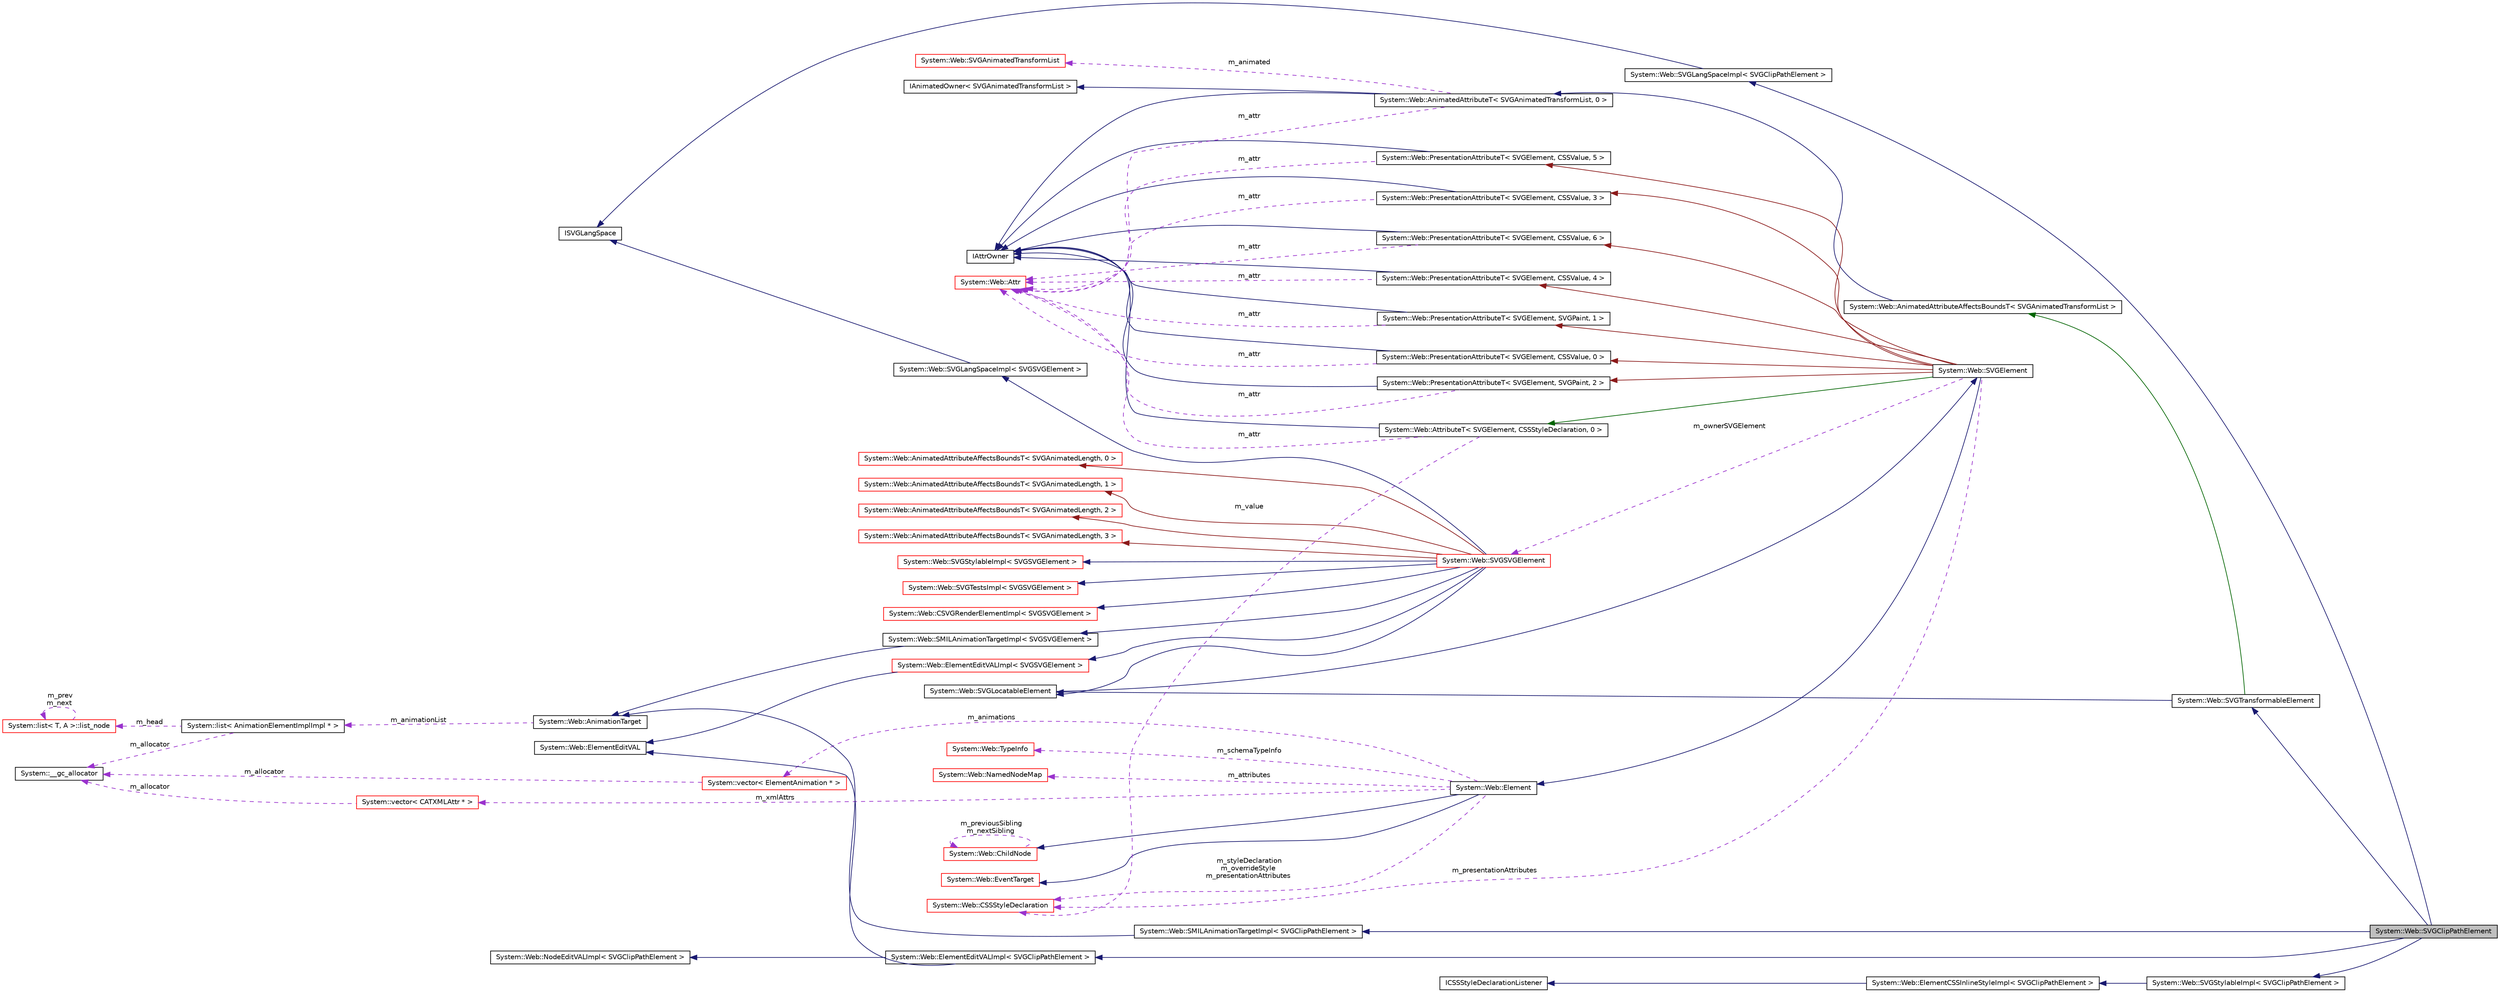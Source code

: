 digraph G
{
  edge [fontname="Helvetica",fontsize="10",labelfontname="Helvetica",labelfontsize="10"];
  node [fontname="Helvetica",fontsize="10",shape=record];
  rankdir="LR";
  Node1 [label="System::Web::SVGClipPathElement",height=0.2,width=0.4,color="black", fillcolor="grey75", style="filled" fontcolor="black"];
  Node2 -> Node1 [dir="back",color="midnightblue",fontsize="10",style="solid",fontname="Helvetica"];
  Node2 [label="System::Web::SVGTransformableElement",height=0.2,width=0.4,color="black", fillcolor="white", style="filled",URL="$class_system_1_1_web_1_1_s_v_g_transformable_element.html"];
  Node3 -> Node2 [dir="back",color="midnightblue",fontsize="10",style="solid",fontname="Helvetica"];
  Node3 [label="System::Web::SVGLocatableElement",height=0.2,width=0.4,color="black", fillcolor="white", style="filled",URL="$class_system_1_1_web_1_1_s_v_g_locatable_element.html"];
  Node4 -> Node3 [dir="back",color="midnightblue",fontsize="10",style="solid",fontname="Helvetica"];
  Node4 [label="System::Web::SVGElement",height=0.2,width=0.4,color="black", fillcolor="white", style="filled",URL="$class_system_1_1_web_1_1_s_v_g_element.html"];
  Node5 -> Node4 [dir="back",color="midnightblue",fontsize="10",style="solid",fontname="Helvetica"];
  Node5 [label="System::Web::Element",height=0.2,width=0.4,color="black", fillcolor="white", style="filled",URL="$class_system_1_1_web_1_1_element.html"];
  Node6 -> Node5 [dir="back",color="midnightblue",fontsize="10",style="solid",fontname="Helvetica"];
  Node6 [label="System::Web::ChildNode",height=0.2,width=0.4,color="red", fillcolor="white", style="filled",URL="$class_system_1_1_web_1_1_child_node.html"];
  Node6 -> Node6 [dir="back",color="darkorchid3",fontsize="10",style="dashed",label=" m_previousSibling\nm_nextSibling" ,fontname="Helvetica"];
  Node7 -> Node5 [dir="back",color="midnightblue",fontsize="10",style="solid",fontname="Helvetica"];
  Node7 [label="System::Web::EventTarget",height=0.2,width=0.4,color="red", fillcolor="white", style="filled",URL="$class_system_1_1_web_1_1_event_target.html"];
  Node8 -> Node5 [dir="back",color="darkorchid3",fontsize="10",style="dashed",label=" m_xmlAttrs" ,fontname="Helvetica"];
  Node8 [label="System::vector\< CATXMLAttr * \>",height=0.2,width=0.4,color="red", fillcolor="white", style="filled",URL="$class_system_1_1vector.html"];
  Node9 -> Node8 [dir="back",color="darkorchid3",fontsize="10",style="dashed",label=" m_allocator" ,fontname="Helvetica"];
  Node9 [label="System::__gc_allocator",height=0.2,width=0.4,color="black", fillcolor="white", style="filled",URL="$class_system_1_1____gc__allocator.html"];
  Node10 -> Node5 [dir="back",color="darkorchid3",fontsize="10",style="dashed",label=" m_attributes" ,fontname="Helvetica"];
  Node10 [label="System::Web::NamedNodeMap",height=0.2,width=0.4,color="red", fillcolor="white", style="filled",URL="$class_system_1_1_web_1_1_named_node_map.html"];
  Node11 -> Node5 [dir="back",color="darkorchid3",fontsize="10",style="dashed",label=" m_schemaTypeInfo" ,fontname="Helvetica"];
  Node11 [label="System::Web::TypeInfo",height=0.2,width=0.4,color="red", fillcolor="white", style="filled",URL="$class_system_1_1_web_1_1_type_info.html"];
  Node12 -> Node5 [dir="back",color="darkorchid3",fontsize="10",style="dashed",label=" m_styleDeclaration\nm_overrideStyle\nm_presentationAttributes" ,fontname="Helvetica"];
  Node12 [label="System::Web::CSSStyleDeclaration",height=0.2,width=0.4,color="red", fillcolor="white", style="filled",URL="$class_system_1_1_web_1_1_c_s_s_style_declaration.html"];
  Node13 -> Node5 [dir="back",color="darkorchid3",fontsize="10",style="dashed",label=" m_animations" ,fontname="Helvetica"];
  Node13 [label="System::vector\< ElementAnimation * \>",height=0.2,width=0.4,color="red", fillcolor="white", style="filled",URL="$class_system_1_1vector.html"];
  Node9 -> Node13 [dir="back",color="darkorchid3",fontsize="10",style="dashed",label=" m_allocator" ,fontname="Helvetica"];
  Node14 -> Node4 [dir="back",color="darkgreen",fontsize="10",style="solid",fontname="Helvetica"];
  Node14 [label="System::Web::AttributeT\< SVGElement, CSSStyleDeclaration, 0 \>",height=0.2,width=0.4,color="black", fillcolor="white", style="filled",URL="$class_system_1_1_web_1_1_attribute_t.html"];
  Node15 -> Node14 [dir="back",color="midnightblue",fontsize="10",style="solid",fontname="Helvetica"];
  Node15 [label="IAttrOwner",height=0.2,width=0.4,color="black", fillcolor="white", style="filled",URL="$class_i_attr_owner.html"];
  Node16 -> Node14 [dir="back",color="darkorchid3",fontsize="10",style="dashed",label=" m_attr" ,fontname="Helvetica"];
  Node16 [label="System::Web::Attr",height=0.2,width=0.4,color="red", fillcolor="white", style="filled",URL="$class_system_1_1_web_1_1_attr.html"];
  Node12 -> Node14 [dir="back",color="darkorchid3",fontsize="10",style="dashed",label=" m_value" ,fontname="Helvetica"];
  Node17 -> Node4 [dir="back",color="firebrick4",fontsize="10",style="solid",fontname="Helvetica"];
  Node17 [label="System::Web::PresentationAttributeT\< SVGElement, CSSValue, 0 \>",height=0.2,width=0.4,color="black", fillcolor="white", style="filled",URL="$class_system_1_1_web_1_1_presentation_attribute_t.html"];
  Node15 -> Node17 [dir="back",color="midnightblue",fontsize="10",style="solid",fontname="Helvetica"];
  Node16 -> Node17 [dir="back",color="darkorchid3",fontsize="10",style="dashed",label=" m_attr" ,fontname="Helvetica"];
  Node18 -> Node4 [dir="back",color="firebrick4",fontsize="10",style="solid",fontname="Helvetica"];
  Node18 [label="System::Web::PresentationAttributeT\< SVGElement, SVGPaint, 1 \>",height=0.2,width=0.4,color="black", fillcolor="white", style="filled",URL="$class_system_1_1_web_1_1_presentation_attribute_t.html"];
  Node15 -> Node18 [dir="back",color="midnightblue",fontsize="10",style="solid",fontname="Helvetica"];
  Node16 -> Node18 [dir="back",color="darkorchid3",fontsize="10",style="dashed",label=" m_attr" ,fontname="Helvetica"];
  Node19 -> Node4 [dir="back",color="firebrick4",fontsize="10",style="solid",fontname="Helvetica"];
  Node19 [label="System::Web::PresentationAttributeT\< SVGElement, SVGPaint, 2 \>",height=0.2,width=0.4,color="black", fillcolor="white", style="filled",URL="$class_system_1_1_web_1_1_presentation_attribute_t.html"];
  Node15 -> Node19 [dir="back",color="midnightblue",fontsize="10",style="solid",fontname="Helvetica"];
  Node16 -> Node19 [dir="back",color="darkorchid3",fontsize="10",style="dashed",label=" m_attr" ,fontname="Helvetica"];
  Node20 -> Node4 [dir="back",color="firebrick4",fontsize="10",style="solid",fontname="Helvetica"];
  Node20 [label="System::Web::PresentationAttributeT\< SVGElement, CSSValue, 3 \>",height=0.2,width=0.4,color="black", fillcolor="white", style="filled",URL="$class_system_1_1_web_1_1_presentation_attribute_t.html"];
  Node15 -> Node20 [dir="back",color="midnightblue",fontsize="10",style="solid",fontname="Helvetica"];
  Node16 -> Node20 [dir="back",color="darkorchid3",fontsize="10",style="dashed",label=" m_attr" ,fontname="Helvetica"];
  Node21 -> Node4 [dir="back",color="firebrick4",fontsize="10",style="solid",fontname="Helvetica"];
  Node21 [label="System::Web::PresentationAttributeT\< SVGElement, CSSValue, 4 \>",height=0.2,width=0.4,color="black", fillcolor="white", style="filled",URL="$class_system_1_1_web_1_1_presentation_attribute_t.html"];
  Node15 -> Node21 [dir="back",color="midnightblue",fontsize="10",style="solid",fontname="Helvetica"];
  Node16 -> Node21 [dir="back",color="darkorchid3",fontsize="10",style="dashed",label=" m_attr" ,fontname="Helvetica"];
  Node22 -> Node4 [dir="back",color="firebrick4",fontsize="10",style="solid",fontname="Helvetica"];
  Node22 [label="System::Web::PresentationAttributeT\< SVGElement, CSSValue, 5 \>",height=0.2,width=0.4,color="black", fillcolor="white", style="filled",URL="$class_system_1_1_web_1_1_presentation_attribute_t.html"];
  Node15 -> Node22 [dir="back",color="midnightblue",fontsize="10",style="solid",fontname="Helvetica"];
  Node16 -> Node22 [dir="back",color="darkorchid3",fontsize="10",style="dashed",label=" m_attr" ,fontname="Helvetica"];
  Node23 -> Node4 [dir="back",color="firebrick4",fontsize="10",style="solid",fontname="Helvetica"];
  Node23 [label="System::Web::PresentationAttributeT\< SVGElement, CSSValue, 6 \>",height=0.2,width=0.4,color="black", fillcolor="white", style="filled",URL="$class_system_1_1_web_1_1_presentation_attribute_t.html"];
  Node15 -> Node23 [dir="back",color="midnightblue",fontsize="10",style="solid",fontname="Helvetica"];
  Node16 -> Node23 [dir="back",color="darkorchid3",fontsize="10",style="dashed",label=" m_attr" ,fontname="Helvetica"];
  Node24 -> Node4 [dir="back",color="darkorchid3",fontsize="10",style="dashed",label=" m_ownerSVGElement" ,fontname="Helvetica"];
  Node24 [label="System::Web::SVGSVGElement",height=0.2,width=0.4,color="red", fillcolor="white", style="filled",URL="$class_system_1_1_web_1_1_s_v_g_s_v_g_element.html"];
  Node3 -> Node24 [dir="back",color="midnightblue",fontsize="10",style="solid",fontname="Helvetica"];
  Node25 -> Node24 [dir="back",color="midnightblue",fontsize="10",style="solid",fontname="Helvetica"];
  Node25 [label="System::Web::SVGStylableImpl\< SVGSVGElement \>",height=0.2,width=0.4,color="red", fillcolor="white", style="filled",URL="$class_system_1_1_web_1_1_s_v_g_stylable_impl.html"];
  Node26 -> Node24 [dir="back",color="midnightblue",fontsize="10",style="solid",fontname="Helvetica"];
  Node26 [label="System::Web::SVGTestsImpl\< SVGSVGElement \>",height=0.2,width=0.4,color="red", fillcolor="white", style="filled",URL="$class_system_1_1_web_1_1_s_v_g_tests_impl.html"];
  Node27 -> Node24 [dir="back",color="midnightblue",fontsize="10",style="solid",fontname="Helvetica"];
  Node27 [label="System::Web::SVGLangSpaceImpl\< SVGSVGElement \>",height=0.2,width=0.4,color="black", fillcolor="white", style="filled",URL="$class_system_1_1_web_1_1_s_v_g_lang_space_impl.html"];
  Node28 -> Node27 [dir="back",color="midnightblue",fontsize="10",style="solid",fontname="Helvetica"];
  Node28 [label="ISVGLangSpace",height=0.2,width=0.4,color="black", fillcolor="white", style="filled",URL="$class_i_s_v_g_lang_space.html"];
  Node29 -> Node24 [dir="back",color="midnightblue",fontsize="10",style="solid",fontname="Helvetica"];
  Node29 [label="System::Web::ElementEditVALImpl\< SVGSVGElement \>",height=0.2,width=0.4,color="red", fillcolor="white", style="filled",URL="$class_system_1_1_web_1_1_element_edit_v_a_l_impl.html"];
  Node30 -> Node29 [dir="back",color="midnightblue",fontsize="10",style="solid",fontname="Helvetica"];
  Node30 [label="System::Web::ElementEditVAL",height=0.2,width=0.4,color="black", fillcolor="white", style="filled",URL="$class_system_1_1_web_1_1_element_edit_v_a_l.html"];
  Node31 -> Node24 [dir="back",color="midnightblue",fontsize="10",style="solid",fontname="Helvetica"];
  Node31 [label="System::Web::SMILAnimationTargetImpl\< SVGSVGElement \>",height=0.2,width=0.4,color="black", fillcolor="white", style="filled",URL="$class_system_1_1_web_1_1_s_m_i_l_animation_target_impl.html"];
  Node32 -> Node31 [dir="back",color="midnightblue",fontsize="10",style="solid",fontname="Helvetica"];
  Node32 [label="System::Web::AnimationTarget",height=0.2,width=0.4,color="black", fillcolor="white", style="filled",URL="$class_system_1_1_web_1_1_animation_target.html"];
  Node33 -> Node32 [dir="back",color="darkorchid3",fontsize="10",style="dashed",label=" m_animationList" ,fontname="Helvetica"];
  Node33 [label="System::list\< AnimationElementImplImpl * \>",height=0.2,width=0.4,color="black", fillcolor="white", style="filled",URL="$class_system_1_1list.html"];
  Node9 -> Node33 [dir="back",color="darkorchid3",fontsize="10",style="dashed",label=" m_allocator" ,fontname="Helvetica"];
  Node34 -> Node33 [dir="back",color="darkorchid3",fontsize="10",style="dashed",label=" m_head" ,fontname="Helvetica"];
  Node34 [label="System::list\< T, A \>::list_node",height=0.2,width=0.4,color="red", fillcolor="white", style="filled",URL="$class_system_1_1list_1_1list__node.html"];
  Node34 -> Node34 [dir="back",color="darkorchid3",fontsize="10",style="dashed",label=" m_prev\nm_next" ,fontname="Helvetica"];
  Node35 -> Node24 [dir="back",color="midnightblue",fontsize="10",style="solid",fontname="Helvetica"];
  Node35 [label="System::Web::CSVGRenderElementImpl\< SVGSVGElement \>",height=0.2,width=0.4,color="red", fillcolor="white", style="filled",URL="$class_system_1_1_web_1_1_c_s_v_g_render_element_impl.html"];
  Node36 -> Node24 [dir="back",color="firebrick4",fontsize="10",style="solid",fontname="Helvetica"];
  Node36 [label="System::Web::AnimatedAttributeAffectsBoundsT\< SVGAnimatedLength, 0 \>",height=0.2,width=0.4,color="red", fillcolor="white", style="filled",URL="$class_system_1_1_web_1_1_animated_attribute_affects_bounds_t.html"];
  Node37 -> Node24 [dir="back",color="firebrick4",fontsize="10",style="solid",fontname="Helvetica"];
  Node37 [label="System::Web::AnimatedAttributeAffectsBoundsT\< SVGAnimatedLength, 1 \>",height=0.2,width=0.4,color="red", fillcolor="white", style="filled",URL="$class_system_1_1_web_1_1_animated_attribute_affects_bounds_t.html"];
  Node38 -> Node24 [dir="back",color="firebrick4",fontsize="10",style="solid",fontname="Helvetica"];
  Node38 [label="System::Web::AnimatedAttributeAffectsBoundsT\< SVGAnimatedLength, 2 \>",height=0.2,width=0.4,color="red", fillcolor="white", style="filled",URL="$class_system_1_1_web_1_1_animated_attribute_affects_bounds_t.html"];
  Node39 -> Node24 [dir="back",color="firebrick4",fontsize="10",style="solid",fontname="Helvetica"];
  Node39 [label="System::Web::AnimatedAttributeAffectsBoundsT\< SVGAnimatedLength, 3 \>",height=0.2,width=0.4,color="red", fillcolor="white", style="filled",URL="$class_system_1_1_web_1_1_animated_attribute_affects_bounds_t.html"];
  Node12 -> Node4 [dir="back",color="darkorchid3",fontsize="10",style="dashed",label=" m_presentationAttributes" ,fontname="Helvetica"];
  Node40 -> Node2 [dir="back",color="darkgreen",fontsize="10",style="solid",fontname="Helvetica"];
  Node40 [label="System::Web::AnimatedAttributeAffectsBoundsT\< SVGAnimatedTransformList \>",height=0.2,width=0.4,color="black", fillcolor="white", style="filled",URL="$class_system_1_1_web_1_1_animated_attribute_affects_bounds_t.html"];
  Node41 -> Node40 [dir="back",color="midnightblue",fontsize="10",style="solid",fontname="Helvetica"];
  Node41 [label="System::Web::AnimatedAttributeT\< SVGAnimatedTransformList, 0 \>",height=0.2,width=0.4,color="black", fillcolor="white", style="filled",URL="$class_system_1_1_web_1_1_animated_attribute_t.html"];
  Node15 -> Node41 [dir="back",color="midnightblue",fontsize="10",style="solid",fontname="Helvetica"];
  Node42 -> Node41 [dir="back",color="midnightblue",fontsize="10",style="solid",fontname="Helvetica"];
  Node42 [label="IAnimatedOwner\< SVGAnimatedTransformList \>",height=0.2,width=0.4,color="black", fillcolor="white", style="filled",URL="$class_i_animated_owner.html"];
  Node43 -> Node41 [dir="back",color="darkorchid3",fontsize="10",style="dashed",label=" m_animated" ,fontname="Helvetica"];
  Node43 [label="System::Web::SVGAnimatedTransformList",height=0.2,width=0.4,color="red", fillcolor="white", style="filled",URL="$class_system_1_1_web_1_1_s_v_g_animated_transform_list.html"];
  Node16 -> Node41 [dir="back",color="darkorchid3",fontsize="10",style="dashed",label=" m_attr" ,fontname="Helvetica"];
  Node44 -> Node1 [dir="back",color="midnightblue",fontsize="10",style="solid",fontname="Helvetica"];
  Node44 [label="System::Web::SVGStylableImpl\< SVGClipPathElement \>",height=0.2,width=0.4,color="black", fillcolor="white", style="filled",URL="$class_system_1_1_web_1_1_s_v_g_stylable_impl.html"];
  Node45 -> Node44 [dir="back",color="midnightblue",fontsize="10",style="solid",fontname="Helvetica"];
  Node45 [label="System::Web::ElementCSSInlineStyleImpl\< SVGClipPathElement \>",height=0.2,width=0.4,color="black", fillcolor="white", style="filled",URL="$class_system_1_1_web_1_1_element_c_s_s_inline_style_impl.html"];
  Node46 -> Node45 [dir="back",color="midnightblue",fontsize="10",style="solid",fontname="Helvetica"];
  Node46 [label="ICSSStyleDeclarationListener",height=0.2,width=0.4,color="black", fillcolor="white", style="filled",URL="$class_i_c_s_s_style_declaration_listener.html"];
  Node47 -> Node1 [dir="back",color="midnightblue",fontsize="10",style="solid",fontname="Helvetica"];
  Node47 [label="System::Web::SVGLangSpaceImpl\< SVGClipPathElement \>",height=0.2,width=0.4,color="black", fillcolor="white", style="filled",URL="$class_system_1_1_web_1_1_s_v_g_lang_space_impl.html"];
  Node28 -> Node47 [dir="back",color="midnightblue",fontsize="10",style="solid",fontname="Helvetica"];
  Node48 -> Node1 [dir="back",color="midnightblue",fontsize="10",style="solid",fontname="Helvetica"];
  Node48 [label="System::Web::ElementEditVALImpl\< SVGClipPathElement \>",height=0.2,width=0.4,color="black", fillcolor="white", style="filled",URL="$class_system_1_1_web_1_1_element_edit_v_a_l_impl.html"];
  Node49 -> Node48 [dir="back",color="midnightblue",fontsize="10",style="solid",fontname="Helvetica"];
  Node49 [label="System::Web::NodeEditVALImpl\< SVGClipPathElement \>",height=0.2,width=0.4,color="black", fillcolor="white", style="filled",URL="$class_system_1_1_web_1_1_node_edit_v_a_l_impl.html"];
  Node30 -> Node48 [dir="back",color="midnightblue",fontsize="10",style="solid",fontname="Helvetica"];
  Node50 -> Node1 [dir="back",color="midnightblue",fontsize="10",style="solid",fontname="Helvetica"];
  Node50 [label="System::Web::SMILAnimationTargetImpl\< SVGClipPathElement \>",height=0.2,width=0.4,color="black", fillcolor="white", style="filled",URL="$class_system_1_1_web_1_1_s_m_i_l_animation_target_impl.html"];
  Node32 -> Node50 [dir="back",color="midnightblue",fontsize="10",style="solid",fontname="Helvetica"];
}
